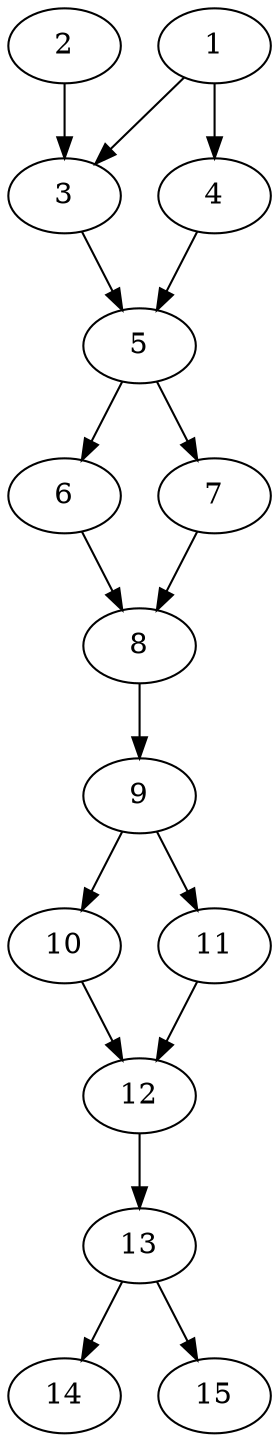// DAG automatically generated by daggen at Thu Oct  3 13:59:27 2019
// ./daggen --dot -n 15 --ccr 0.5 --fat 0.3 --regular 0.9 --density 0.9 --mindata 5242880 --maxdata 52428800 
digraph G {
  1 [size="93286400", alpha="0.05", expect_size="46643200"] 
  1 -> 3 [size ="46643200"]
  1 -> 4 [size ="46643200"]
  2 [size="103165952", alpha="0.05", expect_size="51582976"] 
  2 -> 3 [size ="51582976"]
  3 [size="85207040", alpha="0.06", expect_size="42603520"] 
  3 -> 5 [size ="42603520"]
  4 [size="13211648", alpha="0.12", expect_size="6605824"] 
  4 -> 5 [size ="6605824"]
  5 [size="99706880", alpha="0.05", expect_size="49853440"] 
  5 -> 6 [size ="49853440"]
  5 -> 7 [size ="49853440"]
  6 [size="21018624", alpha="0.06", expect_size="10509312"] 
  6 -> 8 [size ="10509312"]
  7 [size="86861824", alpha="0.11", expect_size="43430912"] 
  7 -> 8 [size ="43430912"]
  8 [size="69898240", alpha="0.17", expect_size="34949120"] 
  8 -> 9 [size ="34949120"]
  9 [size="48111616", alpha="0.18", expect_size="24055808"] 
  9 -> 10 [size ="24055808"]
  9 -> 11 [size ="24055808"]
  10 [size="14923776", alpha="0.02", expect_size="7461888"] 
  10 -> 12 [size ="7461888"]
  11 [size="77950976", alpha="0.07", expect_size="38975488"] 
  11 -> 12 [size ="38975488"]
  12 [size="103376896", alpha="0.15", expect_size="51688448"] 
  12 -> 13 [size ="51688448"]
  13 [size="34459648", alpha="0.14", expect_size="17229824"] 
  13 -> 14 [size ="17229824"]
  13 -> 15 [size ="17229824"]
  14 [size="62701568", alpha="0.08", expect_size="31350784"] 
  15 [size="25878528", alpha="0.07", expect_size="12939264"] 
}
